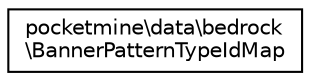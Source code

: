 digraph "Graphical Class Hierarchy"
{
 // INTERACTIVE_SVG=YES
 // LATEX_PDF_SIZE
  edge [fontname="Helvetica",fontsize="10",labelfontname="Helvetica",labelfontsize="10"];
  node [fontname="Helvetica",fontsize="10",shape=record];
  rankdir="LR";
  Node0 [label="pocketmine\\data\\bedrock\l\\BannerPatternTypeIdMap",height=0.2,width=0.4,color="black", fillcolor="white", style="filled",URL="$db/d15/classpocketmine_1_1data_1_1bedrock_1_1_banner_pattern_type_id_map.html",tooltip=" "];
}
